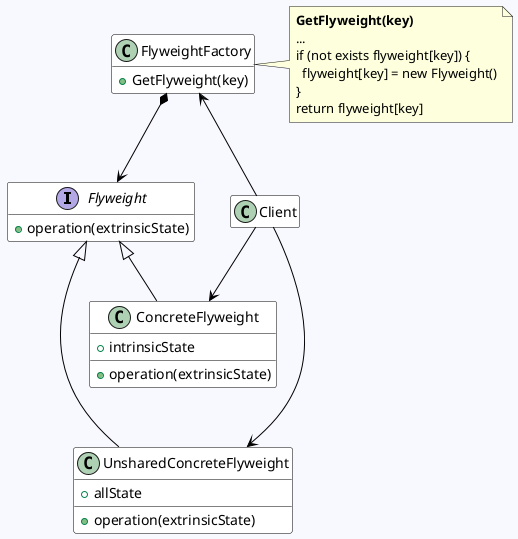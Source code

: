@startuml
hide empty attributes
hide empty members
skinparam backgroundcolor GhostWhite
skinparam class {
 ArrowColor Black
 BackgroundColor White
 BorderColor Black
}

interface Flyweight {
 +operation(extrinsicState)
}
class Client
class ConcreteFlyweight {
 +intrinsicState
 +operation(extrinsicState)
}
class UnsharedConcreteFlyweight {
 +allState
 +operation(extrinsicState)
}
class FlyweightFactory {
 +GetFlyweight(key)
}

Client -up-> FlyweightFactory
FlyweightFactory *-right-> Flyweight
Flyweight <|-- ConcreteFlyweight
Flyweight <|-- UnsharedConcreteFlyweight
ConcreteFlyweight -[hidden]- UnsharedConcreteFlyweight
Client --> ConcreteFlyweight
Client --> UnsharedConcreteFlyweight

note right of FlyweightFactory
  <b>GetFlyweight(key)</b>
  ...
  if (not exists flyweight[key]) {
    flyweight[key] = new Flyweight()
  }
  return flyweight[key]
end note
@enduml
